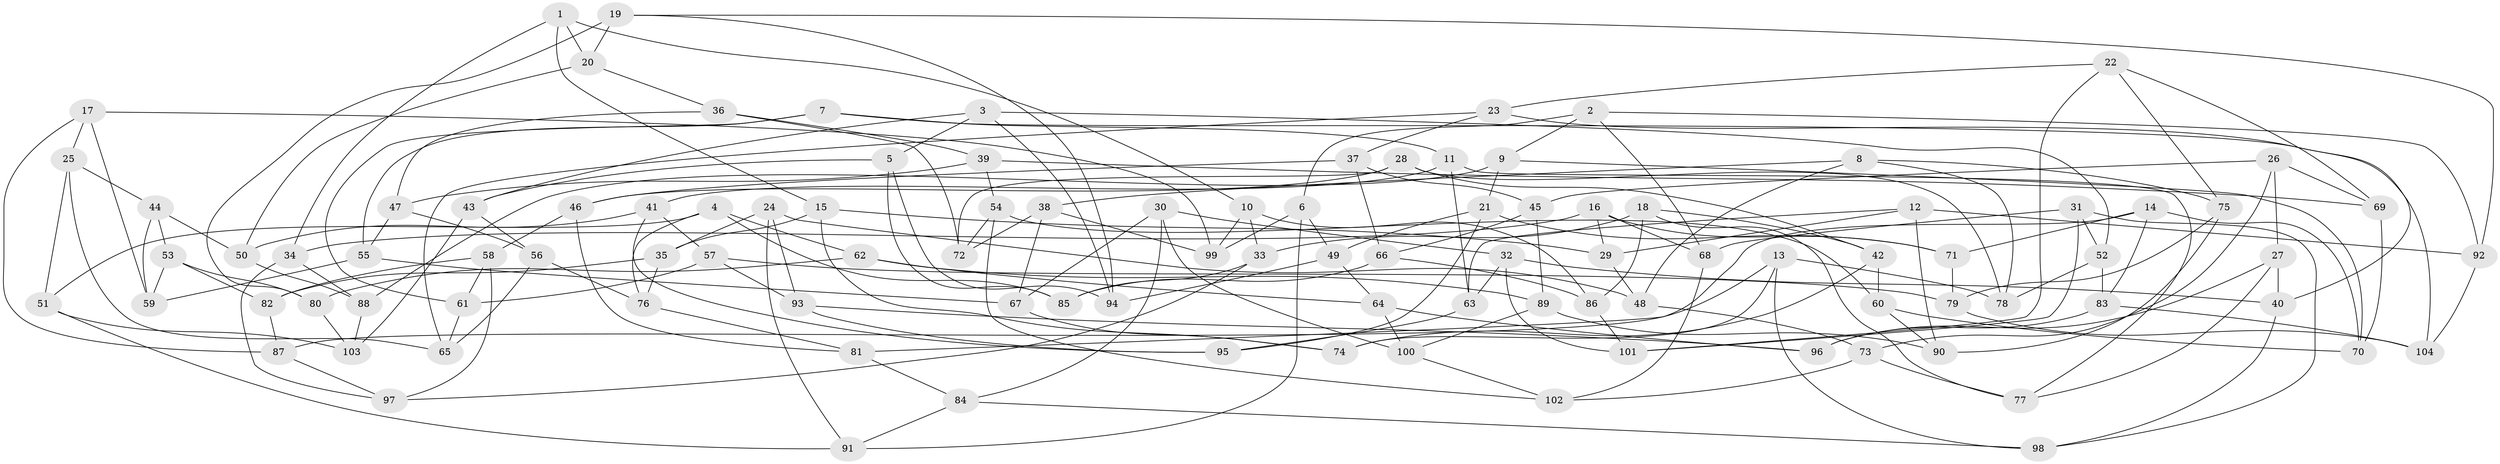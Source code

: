// Generated by graph-tools (version 1.1) at 2025/11/02/27/25 16:11:43]
// undirected, 104 vertices, 208 edges
graph export_dot {
graph [start="1"]
  node [color=gray90,style=filled];
  1;
  2;
  3;
  4;
  5;
  6;
  7;
  8;
  9;
  10;
  11;
  12;
  13;
  14;
  15;
  16;
  17;
  18;
  19;
  20;
  21;
  22;
  23;
  24;
  25;
  26;
  27;
  28;
  29;
  30;
  31;
  32;
  33;
  34;
  35;
  36;
  37;
  38;
  39;
  40;
  41;
  42;
  43;
  44;
  45;
  46;
  47;
  48;
  49;
  50;
  51;
  52;
  53;
  54;
  55;
  56;
  57;
  58;
  59;
  60;
  61;
  62;
  63;
  64;
  65;
  66;
  67;
  68;
  69;
  70;
  71;
  72;
  73;
  74;
  75;
  76;
  77;
  78;
  79;
  80;
  81;
  82;
  83;
  84;
  85;
  86;
  87;
  88;
  89;
  90;
  91;
  92;
  93;
  94;
  95;
  96;
  97;
  98;
  99;
  100;
  101;
  102;
  103;
  104;
  1 -- 20;
  1 -- 15;
  1 -- 34;
  1 -- 10;
  2 -- 92;
  2 -- 6;
  2 -- 9;
  2 -- 68;
  3 -- 94;
  3 -- 5;
  3 -- 43;
  3 -- 52;
  4 -- 76;
  4 -- 62;
  4 -- 85;
  4 -- 51;
  5 -- 94;
  5 -- 43;
  5 -- 85;
  6 -- 91;
  6 -- 99;
  6 -- 49;
  7 -- 61;
  7 -- 11;
  7 -- 104;
  7 -- 55;
  8 -- 48;
  8 -- 75;
  8 -- 38;
  8 -- 78;
  9 -- 88;
  9 -- 70;
  9 -- 21;
  10 -- 99;
  10 -- 86;
  10 -- 33;
  11 -- 63;
  11 -- 41;
  11 -- 77;
  12 -- 29;
  12 -- 63;
  12 -- 92;
  12 -- 90;
  13 -- 98;
  13 -- 74;
  13 -- 87;
  13 -- 78;
  14 -- 81;
  14 -- 71;
  14 -- 70;
  14 -- 83;
  15 -- 29;
  15 -- 74;
  15 -- 35;
  16 -- 71;
  16 -- 29;
  16 -- 68;
  16 -- 34;
  17 -- 99;
  17 -- 59;
  17 -- 25;
  17 -- 87;
  18 -- 86;
  18 -- 42;
  18 -- 33;
  18 -- 77;
  19 -- 80;
  19 -- 92;
  19 -- 20;
  19 -- 94;
  20 -- 50;
  20 -- 36;
  21 -- 49;
  21 -- 71;
  21 -- 95;
  22 -- 75;
  22 -- 101;
  22 -- 23;
  22 -- 69;
  23 -- 40;
  23 -- 37;
  23 -- 65;
  24 -- 91;
  24 -- 35;
  24 -- 48;
  24 -- 93;
  25 -- 65;
  25 -- 44;
  25 -- 51;
  26 -- 69;
  26 -- 45;
  26 -- 27;
  26 -- 73;
  27 -- 77;
  27 -- 96;
  27 -- 40;
  28 -- 46;
  28 -- 78;
  28 -- 42;
  28 -- 72;
  29 -- 48;
  30 -- 32;
  30 -- 84;
  30 -- 67;
  30 -- 100;
  31 -- 52;
  31 -- 68;
  31 -- 101;
  31 -- 98;
  32 -- 40;
  32 -- 63;
  32 -- 101;
  33 -- 85;
  33 -- 97;
  34 -- 88;
  34 -- 97;
  35 -- 82;
  35 -- 76;
  36 -- 47;
  36 -- 39;
  36 -- 72;
  37 -- 46;
  37 -- 45;
  37 -- 66;
  38 -- 67;
  38 -- 72;
  38 -- 99;
  39 -- 54;
  39 -- 47;
  39 -- 69;
  40 -- 98;
  41 -- 50;
  41 -- 95;
  41 -- 57;
  42 -- 74;
  42 -- 60;
  43 -- 103;
  43 -- 56;
  44 -- 50;
  44 -- 59;
  44 -- 53;
  45 -- 89;
  45 -- 66;
  46 -- 58;
  46 -- 81;
  47 -- 55;
  47 -- 56;
  48 -- 73;
  49 -- 94;
  49 -- 64;
  50 -- 88;
  51 -- 103;
  51 -- 91;
  52 -- 78;
  52 -- 83;
  53 -- 59;
  53 -- 80;
  53 -- 82;
  54 -- 102;
  54 -- 60;
  54 -- 72;
  55 -- 67;
  55 -- 59;
  56 -- 76;
  56 -- 65;
  57 -- 61;
  57 -- 79;
  57 -- 93;
  58 -- 82;
  58 -- 97;
  58 -- 61;
  60 -- 90;
  60 -- 70;
  61 -- 65;
  62 -- 64;
  62 -- 89;
  62 -- 80;
  63 -- 95;
  64 -- 96;
  64 -- 100;
  66 -- 85;
  66 -- 86;
  67 -- 74;
  68 -- 102;
  69 -- 70;
  71 -- 79;
  73 -- 77;
  73 -- 102;
  75 -- 79;
  75 -- 90;
  76 -- 81;
  79 -- 104;
  80 -- 103;
  81 -- 84;
  82 -- 87;
  83 -- 104;
  83 -- 96;
  84 -- 91;
  84 -- 98;
  86 -- 101;
  87 -- 97;
  88 -- 103;
  89 -- 100;
  89 -- 90;
  92 -- 104;
  93 -- 95;
  93 -- 96;
  100 -- 102;
}
